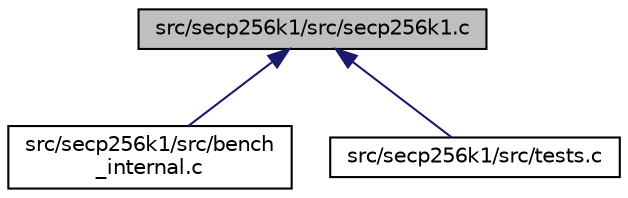 digraph "src/secp256k1/src/secp256k1.c"
{
  edge [fontname="Helvetica",fontsize="10",labelfontname="Helvetica",labelfontsize="10"];
  node [fontname="Helvetica",fontsize="10",shape=record];
  Node28 [label="src/secp256k1/src/secp256k1.c",height=0.2,width=0.4,color="black", fillcolor="grey75", style="filled", fontcolor="black"];
  Node28 -> Node29 [dir="back",color="midnightblue",fontsize="10",style="solid",fontname="Helvetica"];
  Node29 [label="src/secp256k1/src/bench\l_internal.c",height=0.2,width=0.4,color="black", fillcolor="white", style="filled",URL="$bench__internal_8c.html"];
  Node28 -> Node30 [dir="back",color="midnightblue",fontsize="10",style="solid",fontname="Helvetica"];
  Node30 [label="src/secp256k1/src/tests.c",height=0.2,width=0.4,color="black", fillcolor="white", style="filled",URL="$tests_8c.html"];
}
